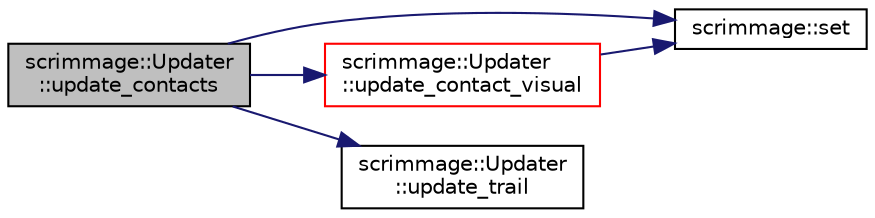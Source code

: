 digraph "scrimmage::Updater::update_contacts"
{
 // LATEX_PDF_SIZE
  edge [fontname="Helvetica",fontsize="10",labelfontname="Helvetica",labelfontsize="10"];
  node [fontname="Helvetica",fontsize="10",shape=record];
  rankdir="LR";
  Node1 [label="scrimmage::Updater\l::update_contacts",height=0.2,width=0.4,color="black", fillcolor="grey75", style="filled", fontcolor="black",tooltip=" "];
  Node1 -> Node2 [color="midnightblue",fontsize="10",style="solid",fontname="Helvetica"];
  Node2 [label="scrimmage::set",height=0.2,width=0.4,color="black", fillcolor="white", style="filled",URL="$namespacescrimmage.html#ac1591b2fb35ea3f61b2e6dcee5a04846",tooltip=" "];
  Node1 -> Node3 [color="midnightblue",fontsize="10",style="solid",fontname="Helvetica"];
  Node3 [label="scrimmage::Updater\l::update_contact_visual",height=0.2,width=0.4,color="red", fillcolor="white", style="filled",URL="$classscrimmage_1_1Updater.html#ae38a0b019de32defb8c3aeea0608c50f",tooltip=" "];
  Node3 -> Node2 [color="midnightblue",fontsize="10",style="solid",fontname="Helvetica"];
  Node1 -> Node16 [color="midnightblue",fontsize="10",style="solid",fontname="Helvetica"];
  Node16 [label="scrimmage::Updater\l::update_trail",height=0.2,width=0.4,color="black", fillcolor="white", style="filled",URL="$classscrimmage_1_1Updater.html#a8a308ac9ef0eb1d3b8e3f4e2a8c1af94",tooltip=" "];
}
